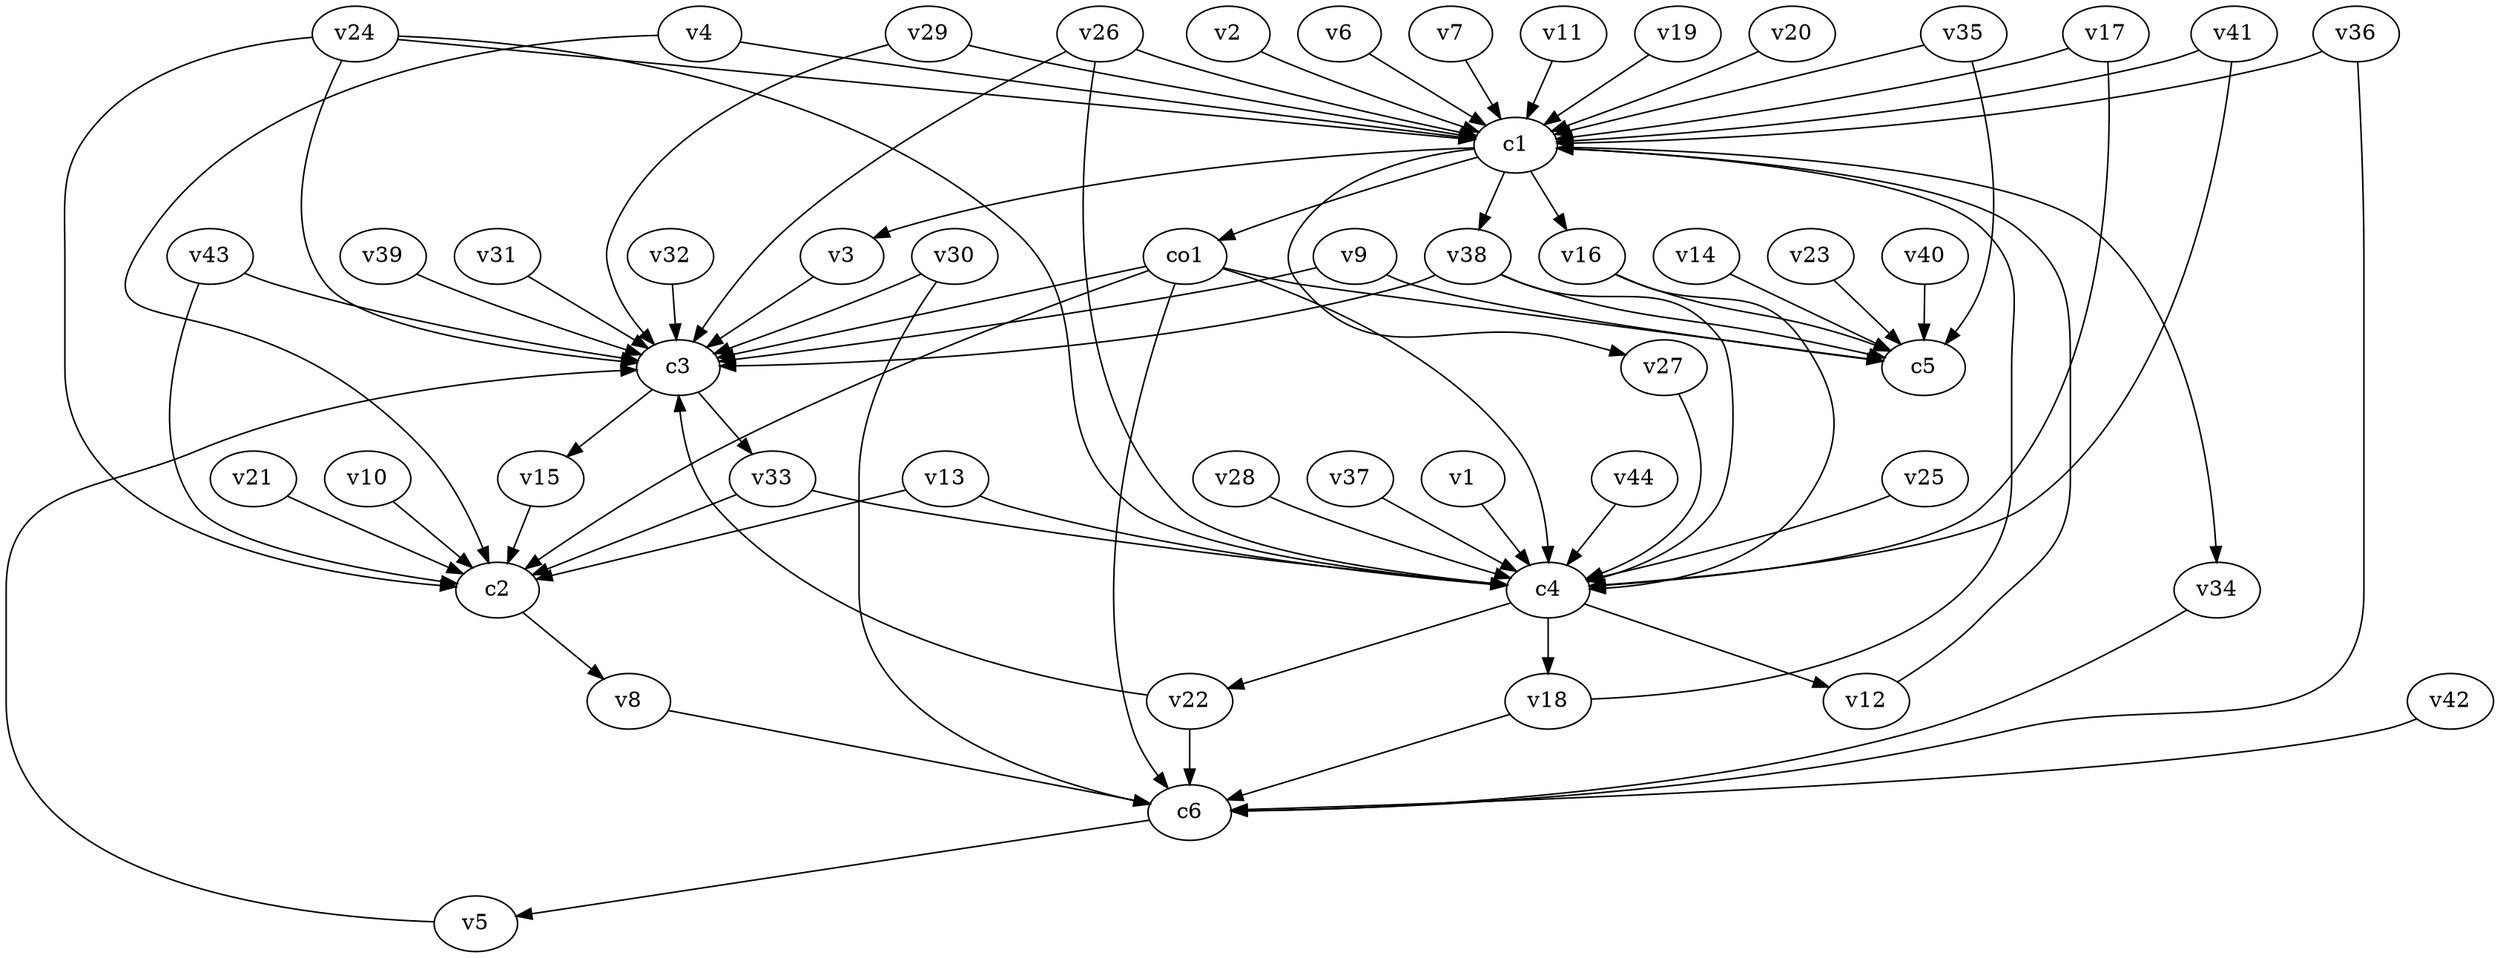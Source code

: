 strict digraph  {
c1;
c2;
c3;
c4;
c5;
c6;
v1;
v2;
v3;
v4;
v5;
v6;
v7;
v8;
v9;
v10;
v11;
v12;
v13;
v14;
v15;
v16;
v17;
v18;
v19;
v20;
v21;
v22;
v23;
v24;
v25;
v26;
v27;
v28;
v29;
v30;
v31;
v32;
v33;
v34;
v35;
v36;
v37;
v38;
v39;
v40;
v41;
v42;
v43;
v44;
co1;
c1 -> co1  [weight=1];
c1 -> v3  [weight=1];
c1 -> v38  [weight=1];
c1 -> v34  [weight=1];
c1 -> v27  [weight=1];
c1 -> v16  [weight=1];
c2 -> v8  [weight=1];
c3 -> v15  [weight=1];
c3 -> v33  [weight=1];
c4 -> v12  [weight=1];
c4 -> v22  [weight=1];
c4 -> v18  [weight=1];
c6 -> v5  [weight=1];
v1 -> c4  [weight=1];
v2 -> c1  [weight=1];
v3 -> c3  [weight=1];
v4 -> c1  [weight=1];
v4 -> c2  [weight=1];
v5 -> c3  [weight=1];
v6 -> c1  [weight=1];
v7 -> c1  [weight=1];
v8 -> c6  [weight=1];
v9 -> c3  [weight=1];
v9 -> c5  [weight=1];
v10 -> c2  [weight=1];
v11 -> c1  [weight=1];
v12 -> c1  [weight=1];
v13 -> c2  [weight=1];
v13 -> c4  [weight=1];
v14 -> c5  [weight=1];
v15 -> c2  [weight=1];
v16 -> c4  [weight=1];
v16 -> c5  [weight=1];
v17 -> c4  [weight=1];
v17 -> c1  [weight=1];
v18 -> c1  [weight=1];
v18 -> c6  [weight=1];
v19 -> c1  [weight=1];
v20 -> c1  [weight=1];
v21 -> c2  [weight=1];
v22 -> c6  [weight=1];
v22 -> c3  [weight=1];
v23 -> c5  [weight=1];
v24 -> c4  [weight=1];
v24 -> c2  [weight=1];
v24 -> c3  [weight=1];
v24 -> c1  [weight=1];
v25 -> c4  [weight=1];
v26 -> c3  [weight=1];
v26 -> c1  [weight=1];
v26 -> c4  [weight=1];
v27 -> c4  [weight=1];
v28 -> c4  [weight=1];
v29 -> c3  [weight=1];
v29 -> c1  [weight=1];
v30 -> c6  [weight=1];
v30 -> c3  [weight=1];
v31 -> c3  [weight=1];
v32 -> c3  [weight=1];
v33 -> c4  [weight=1];
v33 -> c2  [weight=1];
v34 -> c6  [weight=1];
v35 -> c1  [weight=1];
v35 -> c5  [weight=1];
v36 -> c1  [weight=1];
v36 -> c6  [weight=1];
v37 -> c4  [weight=1];
v38 -> c5  [weight=1];
v38 -> c4  [weight=1];
v38 -> c3  [weight=1];
v39 -> c3  [weight=1];
v40 -> c5  [weight=1];
v41 -> c4  [weight=1];
v41 -> c1  [weight=1];
v42 -> c6  [weight=1];
v43 -> c3  [weight=1];
v43 -> c2  [weight=1];
v44 -> c4  [weight=1];
co1 -> c2  [weight=1];
co1 -> c6  [weight=1];
co1 -> c3  [weight=1];
co1 -> c5  [weight=1];
co1 -> c4  [weight=1];
}
